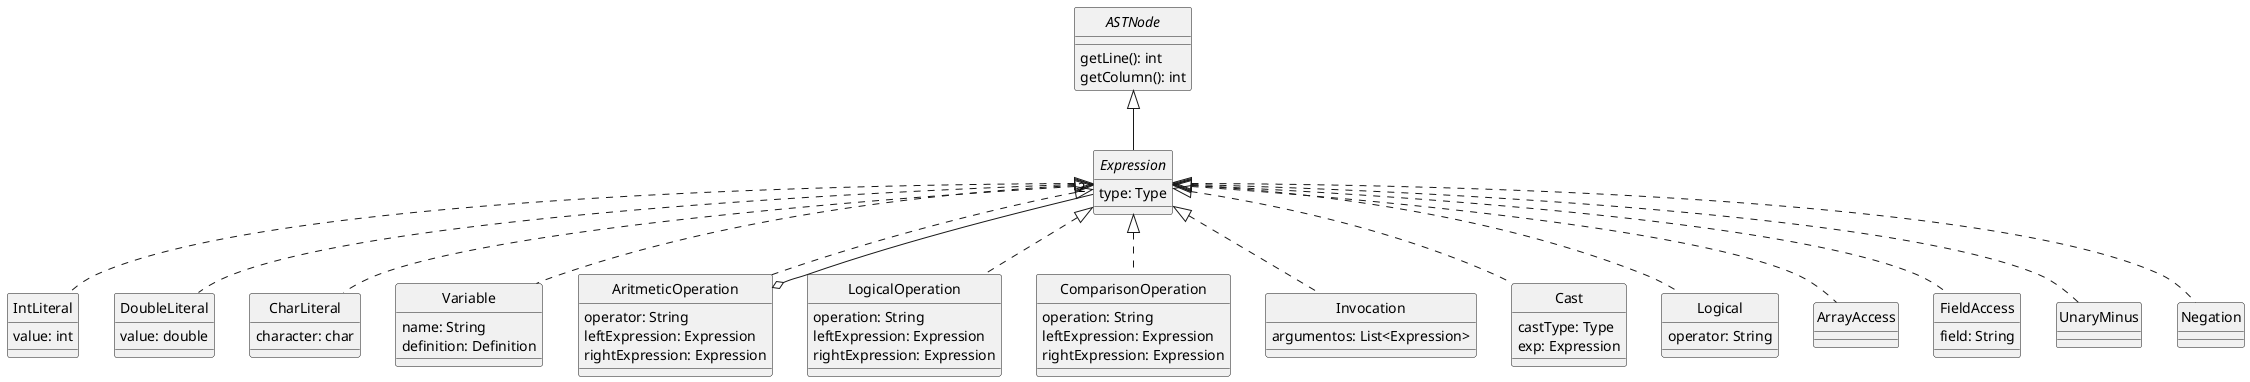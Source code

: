@startuml Expressions
skinparam style strictuml
skinparam monochrome true


interface ASTNode {
    getLine(): int
    getColumn(): int
}

interface Expression {
    type: Type
}

class IntLiteral {
    value: int
}

class DoubleLiteral {
    value: double
}

class CharLiteral {
    character: char
}

class Variable {
    name: String
    definition: Definition
}

class AritmeticOperation {
    operator: String
    leftExpression: Expression
    rightExpression: Expression
    ' Deben de poder ser evaluables
}

class LogicalOperation implements Expression {
    operation: String
    leftExpression: Expression
    rightExpression: Expression
'    En este caso deben de ser enteron para poder funcionar
}

class ComparisonOperation implements Expression {
    operation: String
    leftExpression: Expression
    rightExpression: Expression
}

class Invocation implements Expression {
    argumentos: List<Expression>
}

class Cast {
    castType: Type
    exp: Expression
}

class Logical implements Expression {
    operator: String
}

class ArrayAccess implements Expression {
}

class FieldAccess implements Expression {
    field: String
}

class UnaryMinus implements Expression {}

class Negation implements Expression {}


ASTNode <|-- Expression
Expression <|.. IntLiteral
Expression <|.. DoubleLiteral
Expression <|.. CharLiteral
Expression <|.. Variable
Expression <|.. AritmeticOperation
AritmeticOperation o-- "2" Expression
Expression <|.. Cast

@enduml
